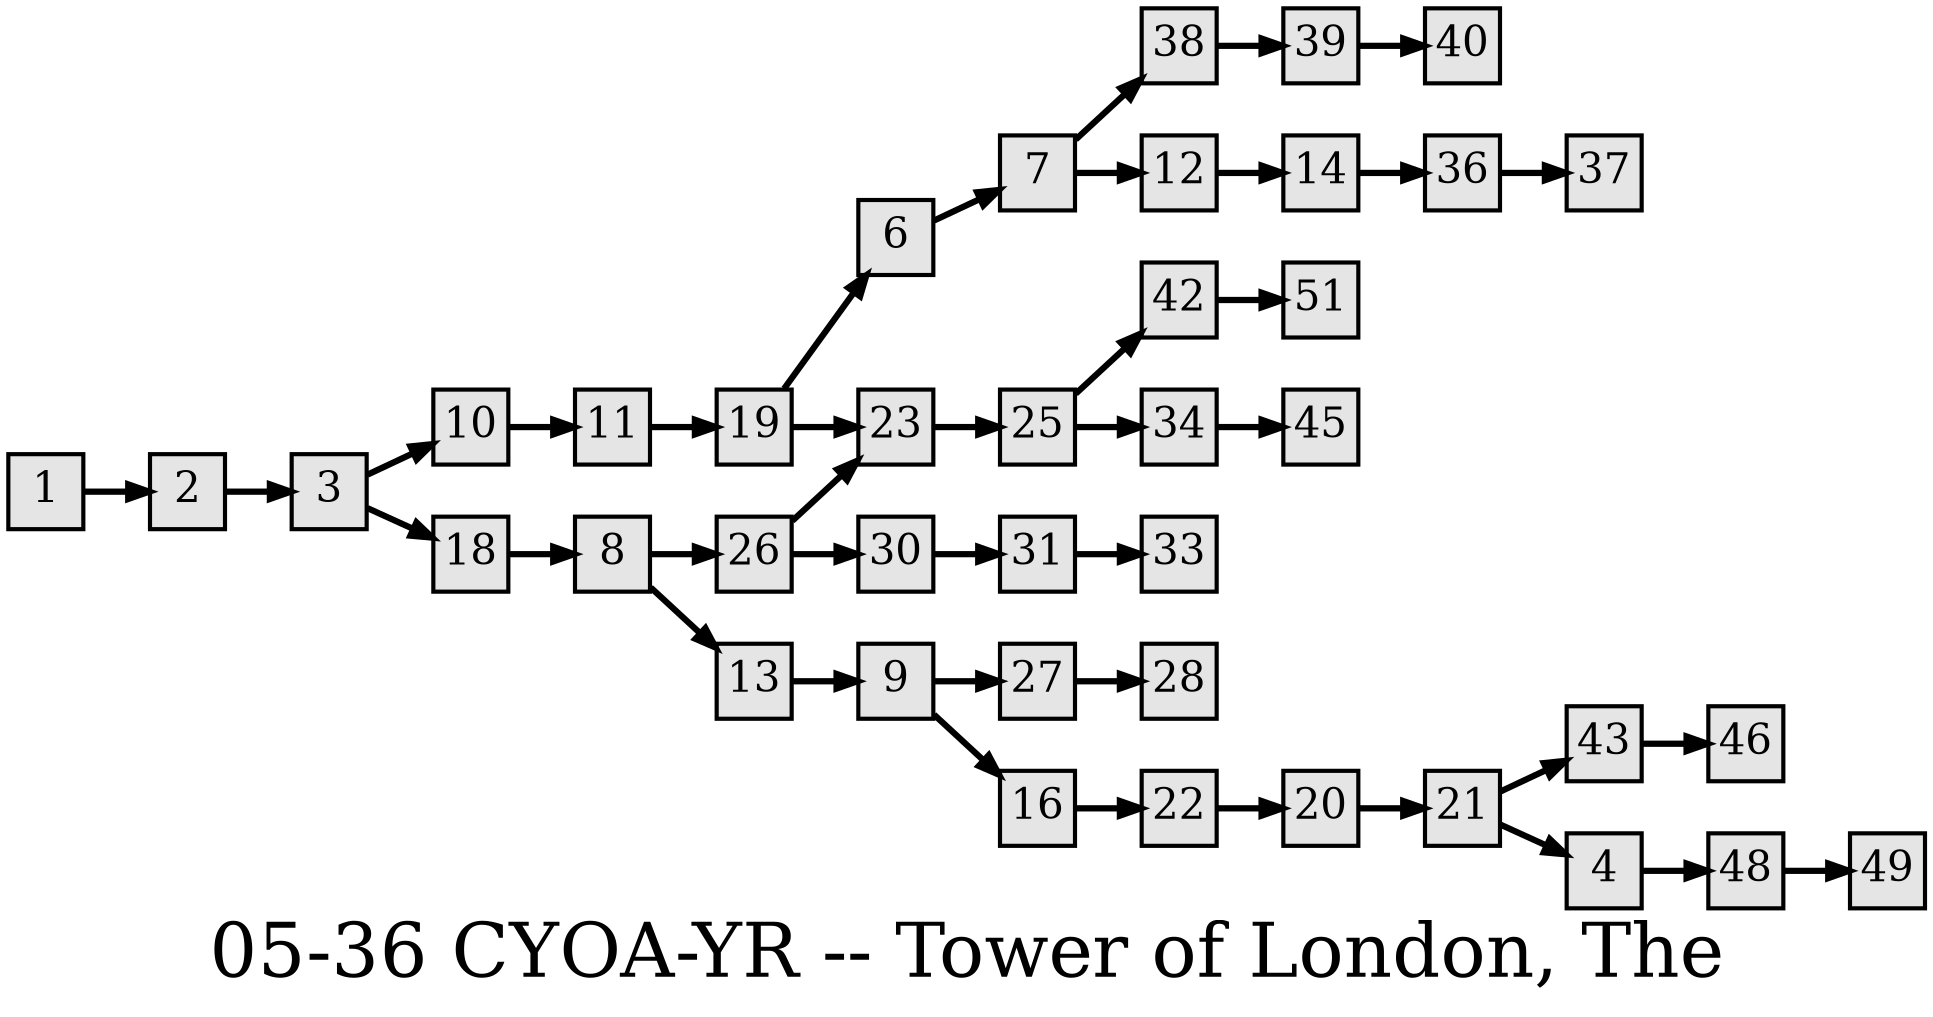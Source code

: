 digraph g{
  graph [ label="05-36 CYOA-YR -- Tower of London, The" rankdir=LR, ordering=out, fontsize=36, nodesep="0.35", ranksep="0.45"];
  node  [shape=rect, penwidth=2, fontsize=20, style=filled, fillcolor=grey90, margin="0,0", labelfloat=true, regular=true, fixedsize=true];
  edge  [labelfloat=true, penwidth=3, fontsize=12];

  1 -> 2;
  2 -> 3;
  3 -> 10;
  3 -> 18;
  4 -> 48;
  6 -> 7;
  7 -> 38;
  7 -> 12;
  8 -> 26;
  8 -> 13;
  9 -> 27;
  9 -> 16;
  10 -> 11;
  11 -> 19;
  12 -> 14;
  13 -> 9;
  14 -> 36;
  16 -> 22;
  18 -> 8;
  19 -> 6;
  19 -> 23;
  20 -> 21;
  21 -> 43;
  21 -> 4;
  22 -> 20;
  23 -> 25;
  25 -> 42;
  25 -> 34;
  26 -> 23;
  26 -> 30;
  27 -> 28;
  30 -> 31;
  31 -> 33;
  34 -> 45;
  36 -> 37;
  38 -> 39;
  39 -> 40;
  42 -> 51;
  43 -> 46;
  48 -> 49;
}

